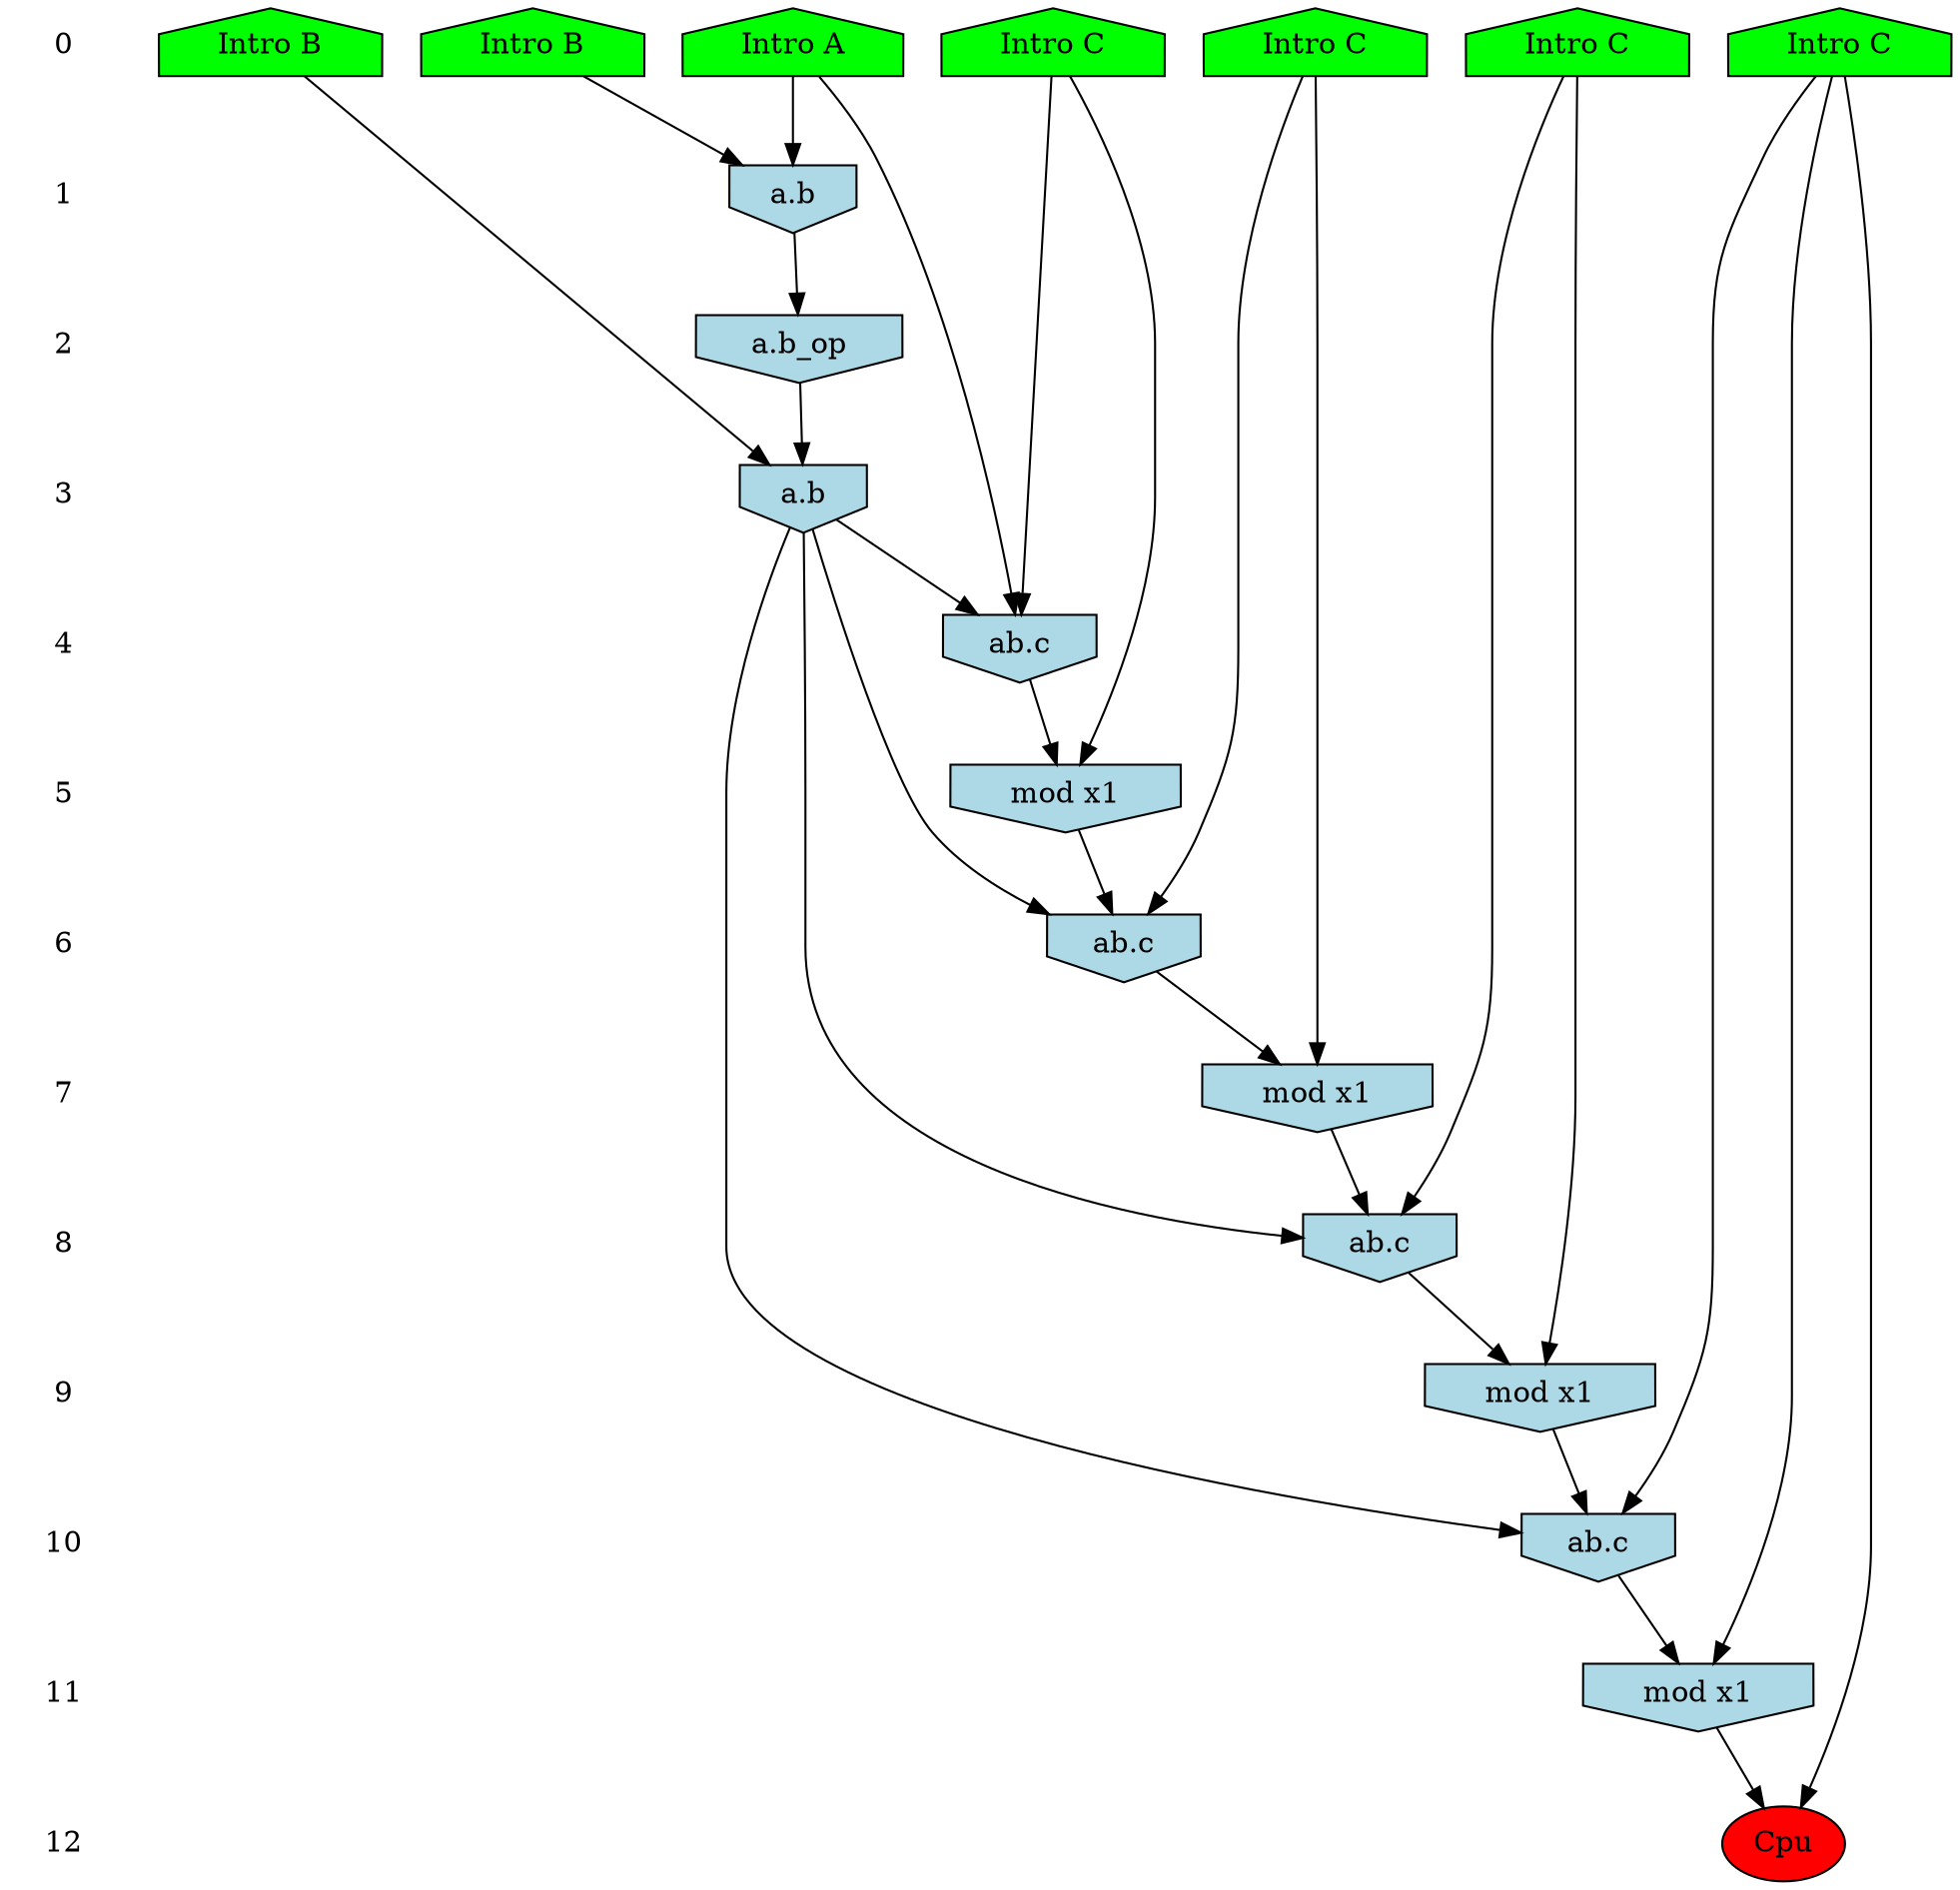/* Compression of 4 causal flows obtained in average at 1.328308E+01 t.u */
/* Compressed causal flows were: [812;1491;2855;3197] */
digraph G{
 ranksep=.5 ; 
{ rank = same ; "0" [shape=plaintext] ; node_1 [label ="Intro A", shape=house, style=filled, fillcolor=green] ;
node_2 [label ="Intro B", shape=house, style=filled, fillcolor=green] ;
node_3 [label ="Intro B", shape=house, style=filled, fillcolor=green] ;
node_4 [label ="Intro C", shape=house, style=filled, fillcolor=green] ;
node_5 [label ="Intro C", shape=house, style=filled, fillcolor=green] ;
node_6 [label ="Intro C", shape=house, style=filled, fillcolor=green] ;
node_7 [label ="Intro C", shape=house, style=filled, fillcolor=green] ;
}
{ rank = same ; "1" [shape=plaintext] ; node_8 [label="a.b", shape=invhouse, style=filled, fillcolor = lightblue] ;
}
{ rank = same ; "2" [shape=plaintext] ; node_9 [label="a.b_op", shape=invhouse, style=filled, fillcolor = lightblue] ;
}
{ rank = same ; "3" [shape=plaintext] ; node_10 [label="a.b", shape=invhouse, style=filled, fillcolor = lightblue] ;
}
{ rank = same ; "4" [shape=plaintext] ; node_11 [label="ab.c", shape=invhouse, style=filled, fillcolor = lightblue] ;
}
{ rank = same ; "5" [shape=plaintext] ; node_12 [label="mod x1", shape=invhouse, style=filled, fillcolor = lightblue] ;
}
{ rank = same ; "6" [shape=plaintext] ; node_13 [label="ab.c", shape=invhouse, style=filled, fillcolor = lightblue] ;
}
{ rank = same ; "7" [shape=plaintext] ; node_14 [label="mod x1", shape=invhouse, style=filled, fillcolor = lightblue] ;
}
{ rank = same ; "8" [shape=plaintext] ; node_15 [label="ab.c", shape=invhouse, style=filled, fillcolor = lightblue] ;
}
{ rank = same ; "9" [shape=plaintext] ; node_16 [label="mod x1", shape=invhouse, style=filled, fillcolor = lightblue] ;
}
{ rank = same ; "10" [shape=plaintext] ; node_17 [label="ab.c", shape=invhouse, style=filled, fillcolor = lightblue] ;
}
{ rank = same ; "11" [shape=plaintext] ; node_18 [label="mod x1", shape=invhouse, style=filled, fillcolor = lightblue] ;
}
{ rank = same ; "12" [shape=plaintext] ; node_19 [label ="Cpu", style=filled, fillcolor=red] ;
}
"0" -> "1" [style="invis"]; 
"1" -> "2" [style="invis"]; 
"2" -> "3" [style="invis"]; 
"3" -> "4" [style="invis"]; 
"4" -> "5" [style="invis"]; 
"5" -> "6" [style="invis"]; 
"6" -> "7" [style="invis"]; 
"7" -> "8" [style="invis"]; 
"8" -> "9" [style="invis"]; 
"9" -> "10" [style="invis"]; 
"10" -> "11" [style="invis"]; 
"11" -> "12" [style="invis"]; 
node_1 -> node_8
node_2 -> node_8
node_8 -> node_9
node_3 -> node_10
node_9 -> node_10
node_1 -> node_11
node_7 -> node_11
node_10 -> node_11
node_7 -> node_12
node_11 -> node_12
node_6 -> node_13
node_10 -> node_13
node_12 -> node_13
node_6 -> node_14
node_13 -> node_14
node_5 -> node_15
node_10 -> node_15
node_14 -> node_15
node_5 -> node_16
node_15 -> node_16
node_4 -> node_17
node_10 -> node_17
node_16 -> node_17
node_4 -> node_18
node_17 -> node_18
node_4 -> node_19
node_18 -> node_19
}
/*
 Dot generation time: 0.000122
*/